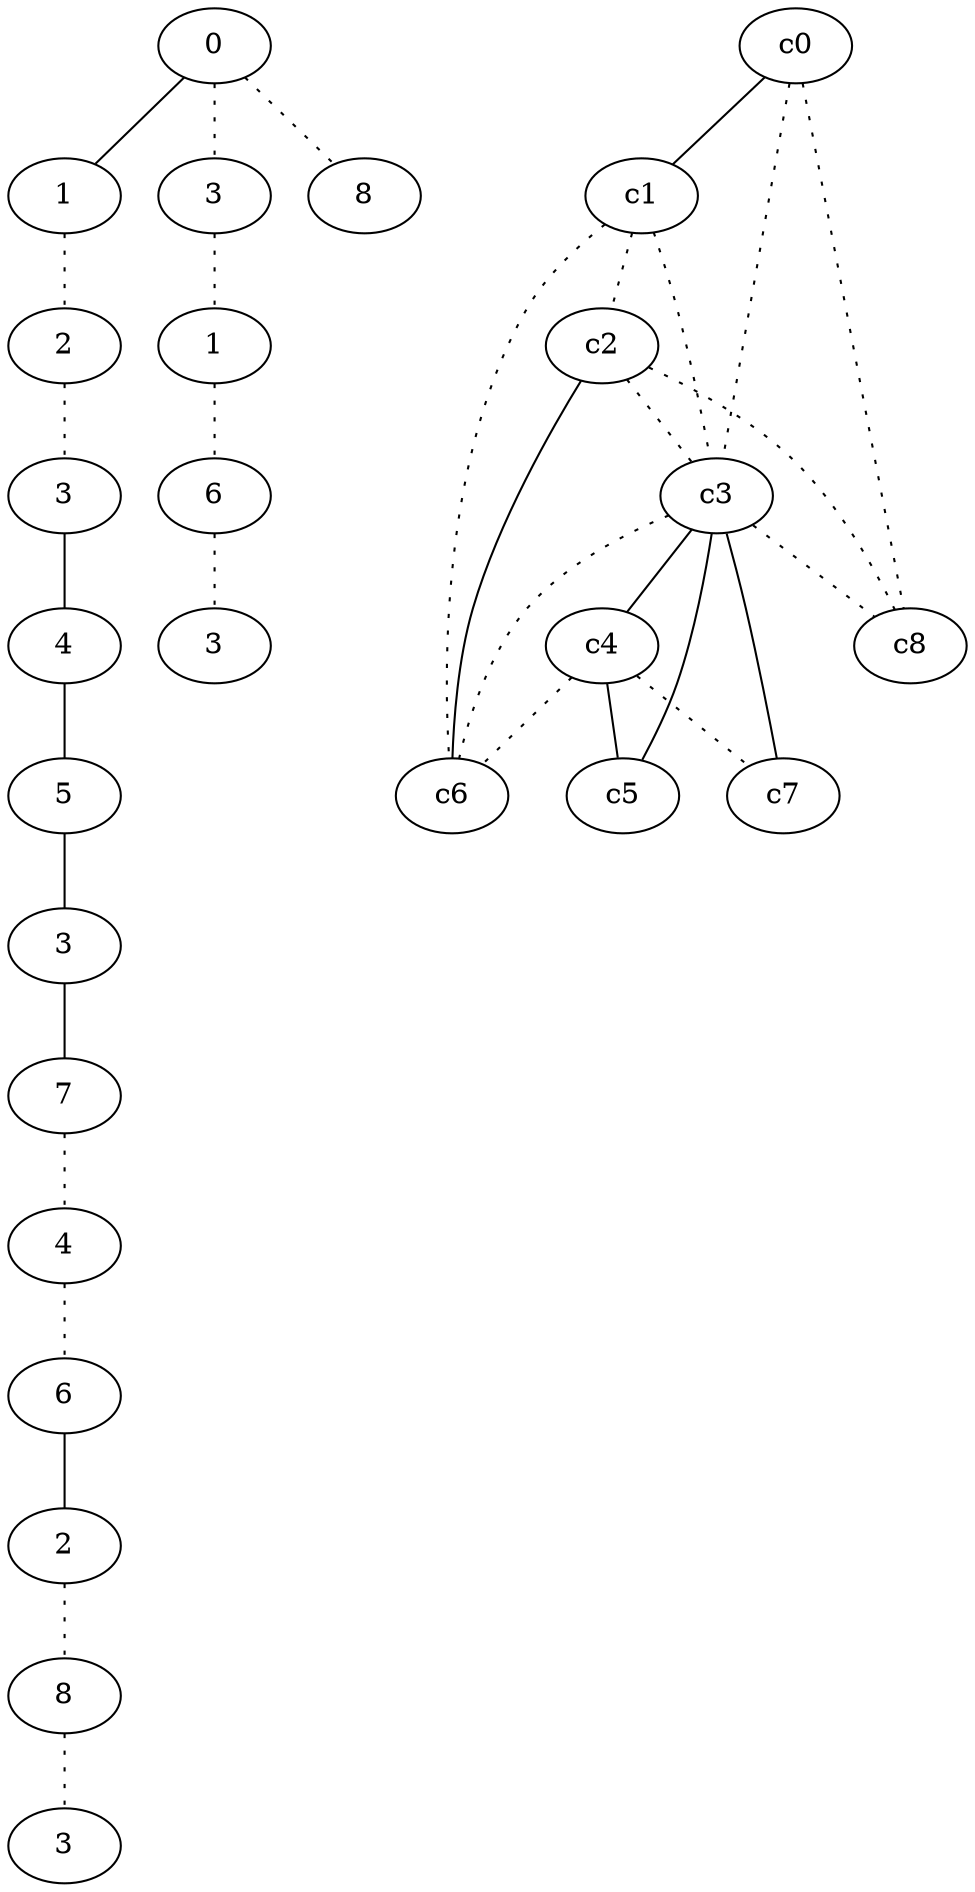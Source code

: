 graph {
a0[label=0];
a1[label=1];
a2[label=2];
a3[label=3];
a4[label=4];
a5[label=5];
a6[label=3];
a7[label=7];
a8[label=4];
a9[label=6];
a10[label=2];
a11[label=8];
a12[label=3];
a13[label=3];
a14[label=1];
a15[label=6];
a16[label=3];
a17[label=8];
a0 -- a1;
a0 -- a13 [style=dotted];
a0 -- a17 [style=dotted];
a1 -- a2 [style=dotted];
a2 -- a3 [style=dotted];
a3 -- a4;
a4 -- a5;
a5 -- a6;
a6 -- a7;
a7 -- a8 [style=dotted];
a8 -- a9 [style=dotted];
a9 -- a10;
a10 -- a11 [style=dotted];
a11 -- a12 [style=dotted];
a13 -- a14 [style=dotted];
a14 -- a15 [style=dotted];
a15 -- a16 [style=dotted];
c0 -- c1;
c0 -- c3 [style=dotted];
c0 -- c8 [style=dotted];
c1 -- c2 [style=dotted];
c1 -- c3 [style=dotted];
c1 -- c6 [style=dotted];
c2 -- c3 [style=dotted];
c2 -- c6;
c2 -- c8 [style=dotted];
c3 -- c4;
c3 -- c5;
c3 -- c6 [style=dotted];
c3 -- c7;
c3 -- c8 [style=dotted];
c4 -- c5;
c4 -- c6 [style=dotted];
c4 -- c7 [style=dotted];
}
